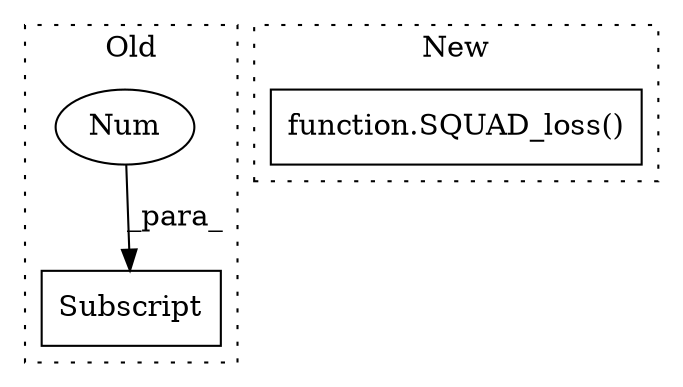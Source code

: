 digraph G {
subgraph cluster0 {
1 [label="Subscript" a="63" s="2739,0" l="8,0" shape="box"];
3 [label="Num" a="76" s="2745" l="1" shape="ellipse"];
label = "Old";
style="dotted";
}
subgraph cluster1 {
2 [label="function.SQUAD_loss()" a="75" s="3250,3294" l="11,1" shape="box"];
label = "New";
style="dotted";
}
3 -> 1 [label="_para_"];
}